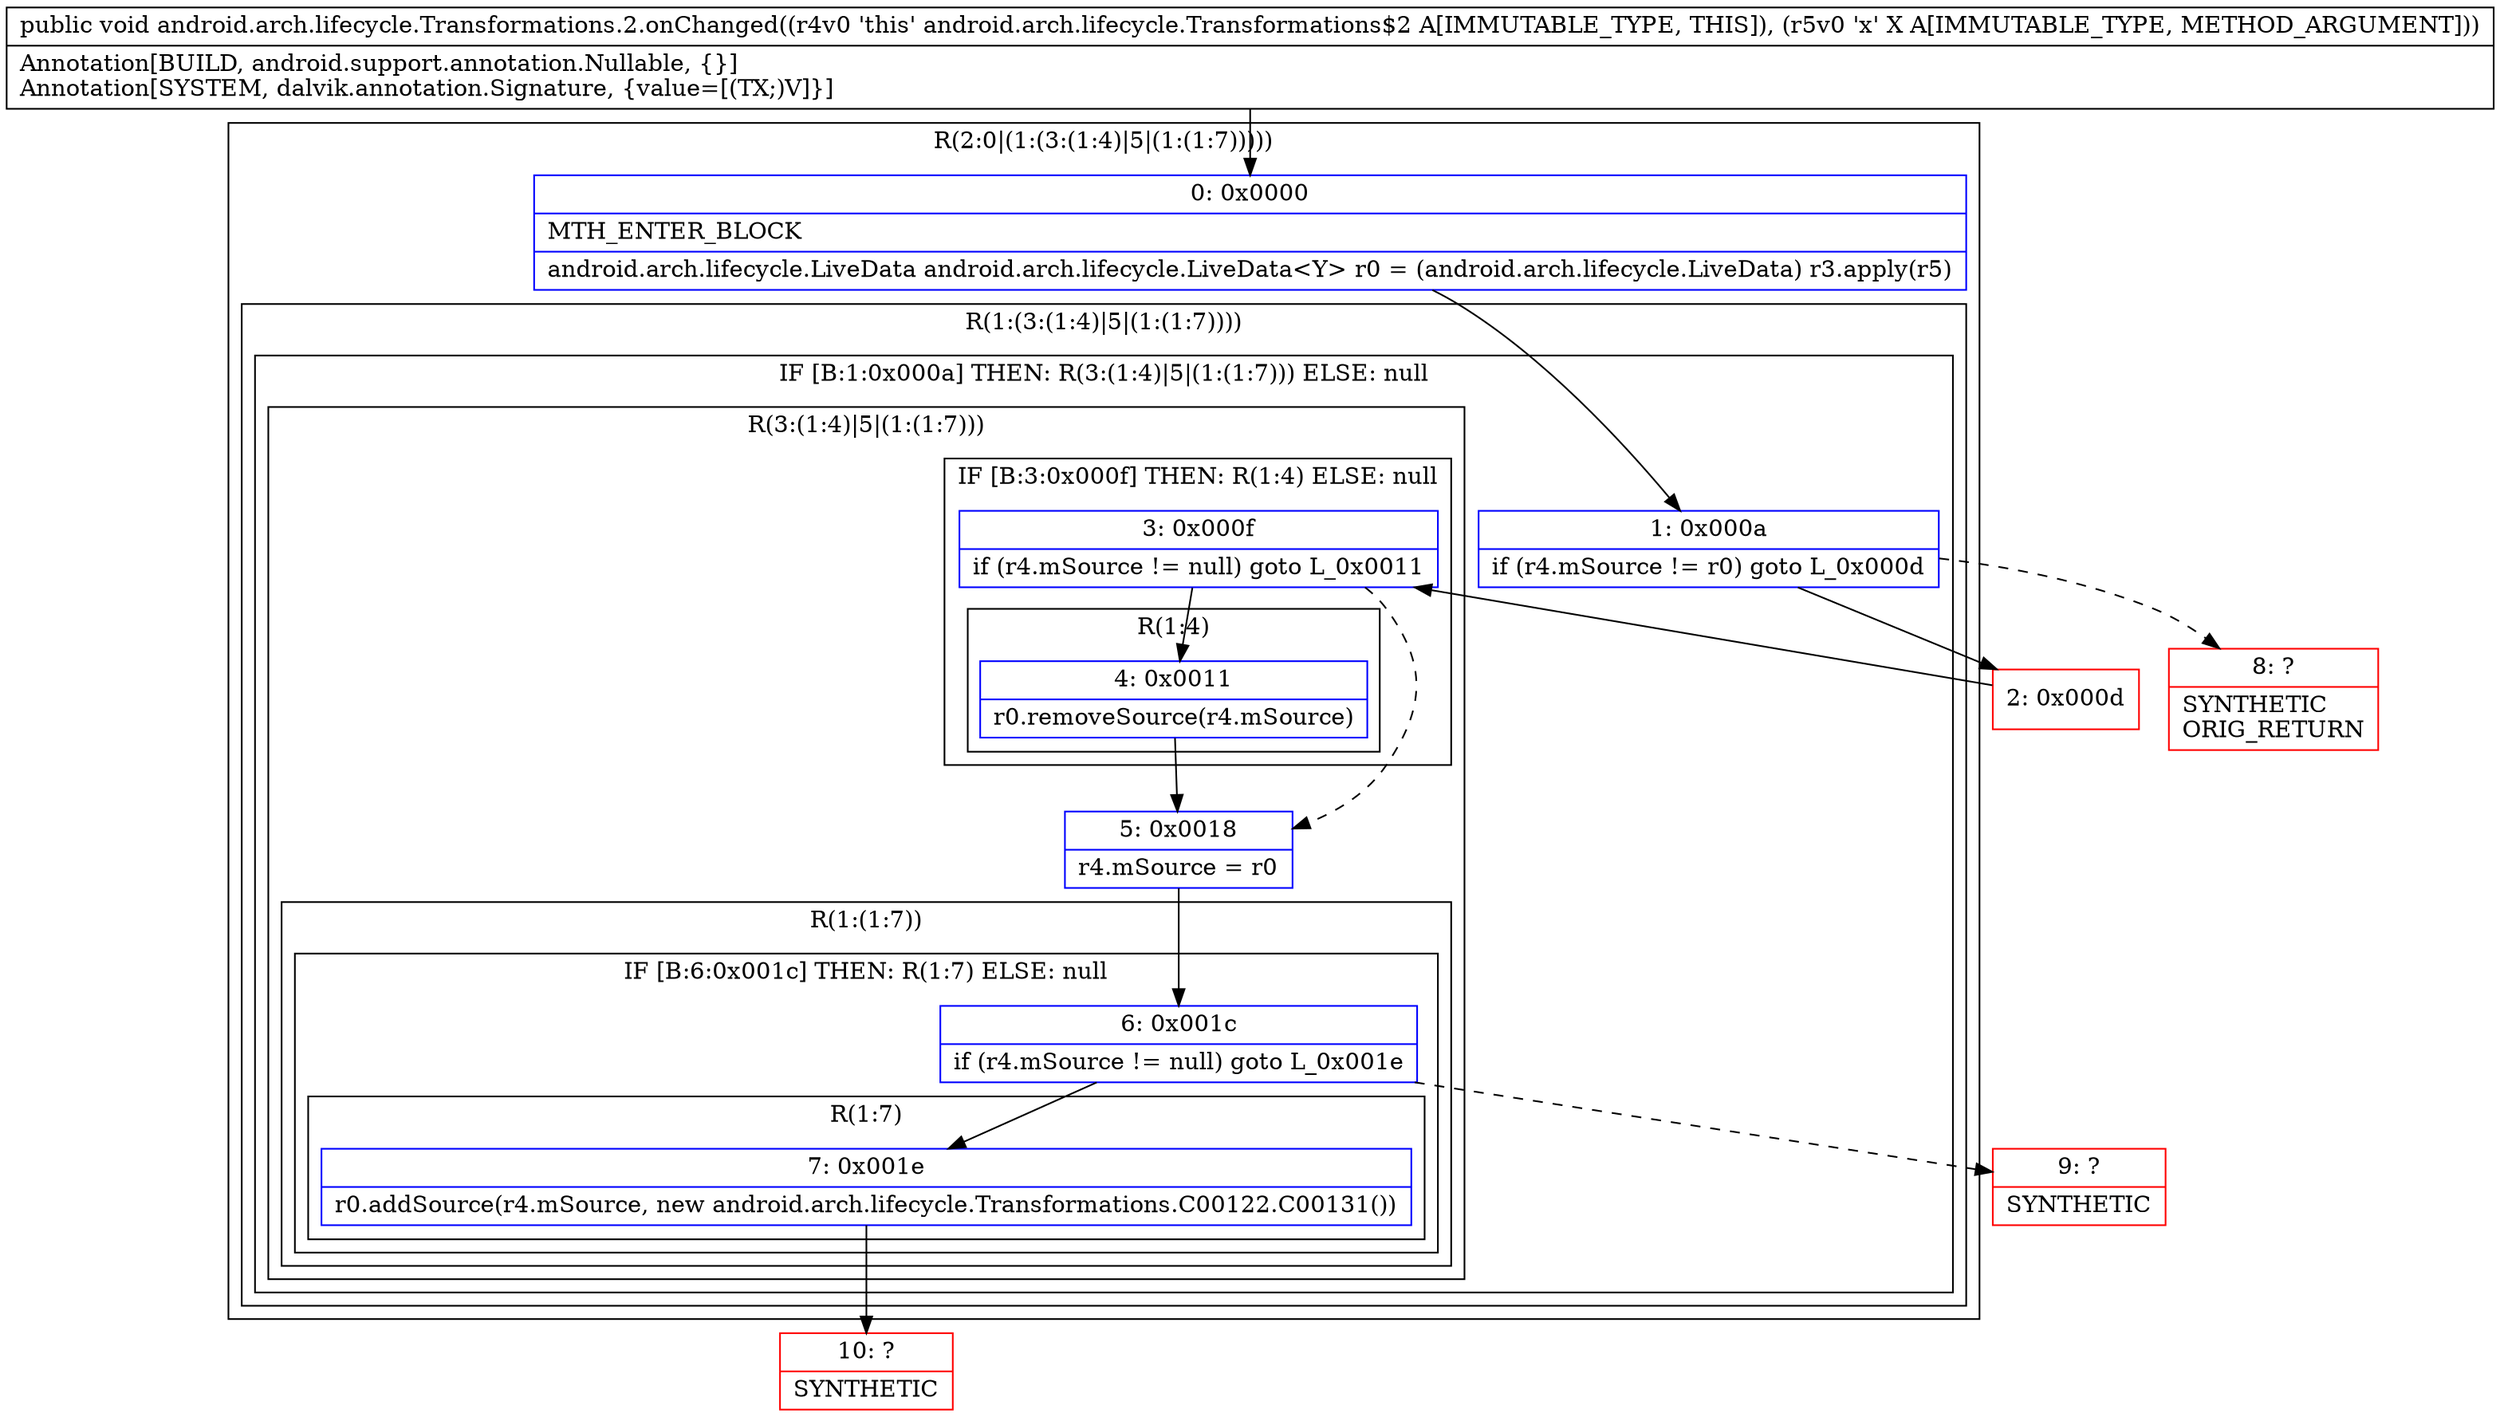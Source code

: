 digraph "CFG forandroid.arch.lifecycle.Transformations.2.onChanged(Ljava\/lang\/Object;)V" {
subgraph cluster_Region_1014875525 {
label = "R(2:0|(1:(3:(1:4)|5|(1:(1:7)))))";
node [shape=record,color=blue];
Node_0 [shape=record,label="{0\:\ 0x0000|MTH_ENTER_BLOCK\l|android.arch.lifecycle.LiveData android.arch.lifecycle.LiveData\<Y\> r0 = (android.arch.lifecycle.LiveData) r3.apply(r5)\l}"];
subgraph cluster_Region_1623245130 {
label = "R(1:(3:(1:4)|5|(1:(1:7))))";
node [shape=record,color=blue];
subgraph cluster_IfRegion_1914529572 {
label = "IF [B:1:0x000a] THEN: R(3:(1:4)|5|(1:(1:7))) ELSE: null";
node [shape=record,color=blue];
Node_1 [shape=record,label="{1\:\ 0x000a|if (r4.mSource != r0) goto L_0x000d\l}"];
subgraph cluster_Region_2074824138 {
label = "R(3:(1:4)|5|(1:(1:7)))";
node [shape=record,color=blue];
subgraph cluster_IfRegion_1626643801 {
label = "IF [B:3:0x000f] THEN: R(1:4) ELSE: null";
node [shape=record,color=blue];
Node_3 [shape=record,label="{3\:\ 0x000f|if (r4.mSource != null) goto L_0x0011\l}"];
subgraph cluster_Region_539369309 {
label = "R(1:4)";
node [shape=record,color=blue];
Node_4 [shape=record,label="{4\:\ 0x0011|r0.removeSource(r4.mSource)\l}"];
}
}
Node_5 [shape=record,label="{5\:\ 0x0018|r4.mSource = r0\l}"];
subgraph cluster_Region_582360016 {
label = "R(1:(1:7))";
node [shape=record,color=blue];
subgraph cluster_IfRegion_1150964829 {
label = "IF [B:6:0x001c] THEN: R(1:7) ELSE: null";
node [shape=record,color=blue];
Node_6 [shape=record,label="{6\:\ 0x001c|if (r4.mSource != null) goto L_0x001e\l}"];
subgraph cluster_Region_12588994 {
label = "R(1:7)";
node [shape=record,color=blue];
Node_7 [shape=record,label="{7\:\ 0x001e|r0.addSource(r4.mSource, new android.arch.lifecycle.Transformations.C00122.C00131())\l}"];
}
}
}
}
}
}
}
Node_2 [shape=record,color=red,label="{2\:\ 0x000d}"];
Node_8 [shape=record,color=red,label="{8\:\ ?|SYNTHETIC\lORIG_RETURN\l}"];
Node_9 [shape=record,color=red,label="{9\:\ ?|SYNTHETIC\l}"];
Node_10 [shape=record,color=red,label="{10\:\ ?|SYNTHETIC\l}"];
MethodNode[shape=record,label="{public void android.arch.lifecycle.Transformations.2.onChanged((r4v0 'this' android.arch.lifecycle.Transformations$2 A[IMMUTABLE_TYPE, THIS]), (r5v0 'x' X A[IMMUTABLE_TYPE, METHOD_ARGUMENT]))  | Annotation[BUILD, android.support.annotation.Nullable, \{\}]\lAnnotation[SYSTEM, dalvik.annotation.Signature, \{value=[(TX;)V]\}]\l}"];
MethodNode -> Node_0;
Node_0 -> Node_1;
Node_1 -> Node_2;
Node_1 -> Node_8[style=dashed];
Node_3 -> Node_4;
Node_3 -> Node_5[style=dashed];
Node_4 -> Node_5;
Node_5 -> Node_6;
Node_6 -> Node_7;
Node_6 -> Node_9[style=dashed];
Node_7 -> Node_10;
Node_2 -> Node_3;
}

